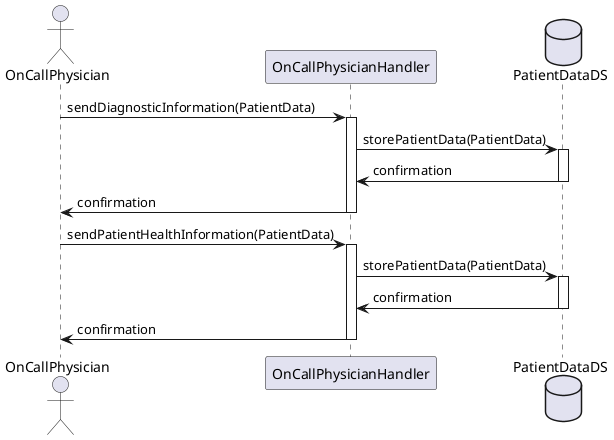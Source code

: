 @startuml alerts
actor OnCallPhysician
participant OnCallPhysicianHandler as PH
database PatientDataDS

OnCallPhysician -> PH ++ : sendDiagnosticInformation(PatientData)
PH -> PatientDataDS ++ : storePatientData(PatientData)
PH <- PatientDataDS -- : confirmation
OnCallPhysician <- PH -- : confirmation

OnCallPhysician -> PH ++ : sendPatientHealthInformation(PatientData)

PH -> PatientDataDS ++ : storePatientData(PatientData)
PH <- PatientDataDS -- : confirmation

OnCallPhysician <- PH -- : confirmation

@enduml
